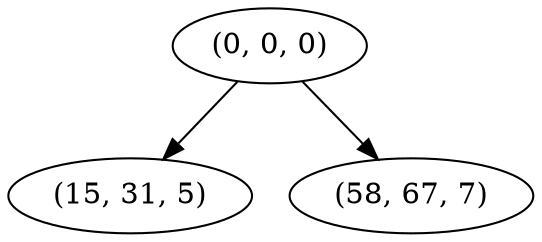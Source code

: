 digraph tree {
    "(0, 0, 0)";
    "(15, 31, 5)";
    "(58, 67, 7)";
    "(0, 0, 0)" -> "(15, 31, 5)";
    "(0, 0, 0)" -> "(58, 67, 7)";
}
